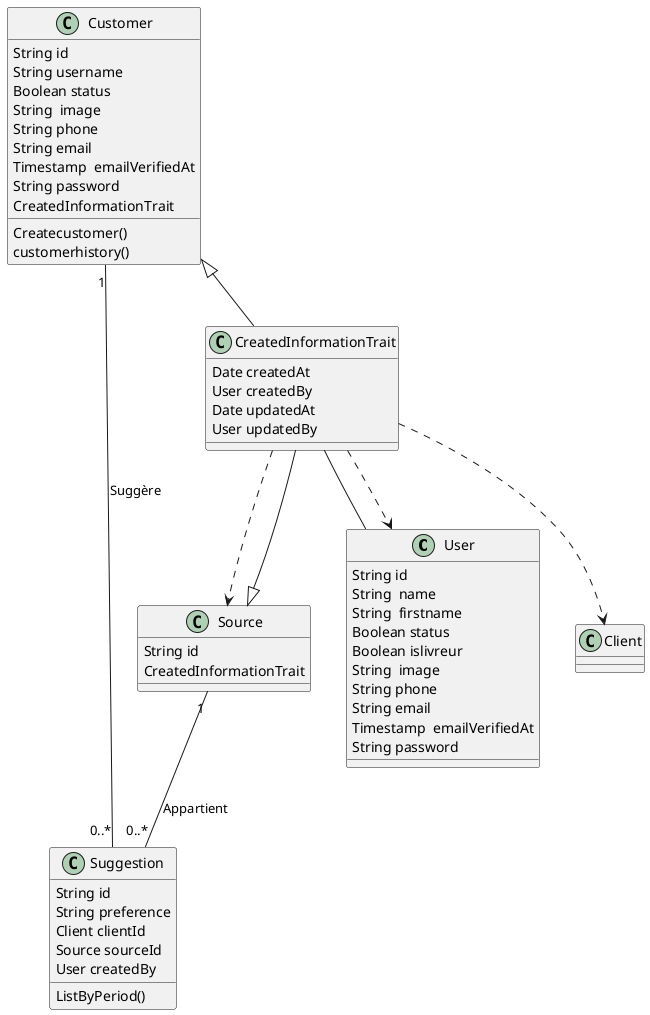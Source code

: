 plantuml

@startuml "Suggestion"

class User{
  String id 
  String  name
  String  firstname
  Boolean status
  Boolean islivreur
  String  image
  String phone
  String email
  Timestamp  emailVerifiedAt
  String password
  
}

class Suggestion {
   String id
   String preference
   Client clientId
   Source sourceId
   User createdBy

   ListByPeriod()
}
class Customer{
  String id
  String username
  Boolean status
  String  image
  String phone
  String email
  Timestamp  emailVerifiedAt
  String password
  CreatedInformationTrait
  Createcustomer()
  customerhistory() 
}

class Source {
   String id
   CreatedInformationTrait

}

class CreatedInformationTrait{
  Date createdAt
  User createdBy  
  Date updatedAt
  User updatedBy
}

Source <|-- CreatedInformationTrait
Customer <|-- CreatedInformationTrait
CreatedInformationTrait -- User

Customer"1" -- "0..*" Suggestion :Suggère
Source"1" -- "0..*" Suggestion :Appartient
CreatedInformationTrait..> Client
CreatedInformationTrait..> Source
CreatedInformationTrait..> User


@enduml